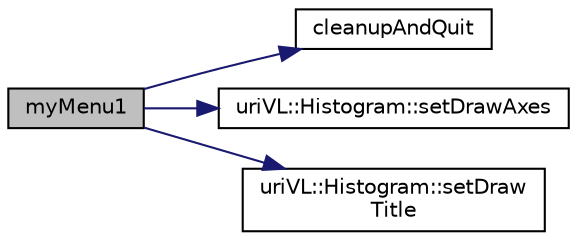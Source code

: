 digraph "myMenu1"
{
  edge [fontname="Helvetica",fontsize="10",labelfontname="Helvetica",labelfontsize="10"];
  node [fontname="Helvetica",fontsize="10",shape=record];
  rankdir="LR";
  Node1 [label="myMenu1",height=0.2,width=0.4,color="black", fillcolor="grey75", style="filled", fontcolor="black"];
  Node1 -> Node2 [color="midnightblue",fontsize="10",style="solid",fontname="Helvetica"];
  Node2 [label="cleanupAndQuit",height=0.2,width=0.4,color="black", fillcolor="white", style="filled",URL="$main__imageHistogram_8cpp.html#ab5774c0c168c63ad4c75e9bf6f09e72b"];
  Node1 -> Node3 [color="midnightblue",fontsize="10",style="solid",fontname="Helvetica"];
  Node3 [label="uriVL::Histogram::setDrawAxes",height=0.2,width=0.4,color="black", fillcolor="white", style="filled",URL="$classuriVL_1_1Histogram.html#a9fff535e808ab47633a324de01e112b1",tooltip="Called to tell whether or not to draw axes when rendering the histogram. "];
  Node1 -> Node4 [color="midnightblue",fontsize="10",style="solid",fontname="Helvetica"];
  Node4 [label="uriVL::Histogram::setDraw\lTitle",height=0.2,width=0.4,color="black", fillcolor="white", style="filled",URL="$classuriVL_1_1Histogram.html#a2b6300741ac71488949bf0c9ae523c91",tooltip="Called to tell whether or not to draw a title when rendering the histogram. "];
}
